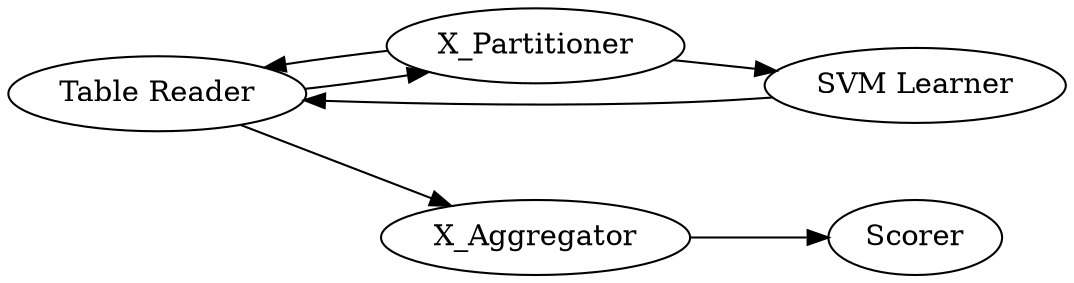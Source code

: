 digraph {
	1 [label=X_Aggregator]
	2 [label=X_Partitioner]
	18 [label="SVM Predictor"]
	19 [label="SVM Learner"]
	16 [label=Scorer]
	18 [label="Table Reader"]
	2 -> 18
	2 -> 19
	18 -> 1
	19 -> 18
	1 -> 16
	18 -> 2
	rankdir=LR
}
